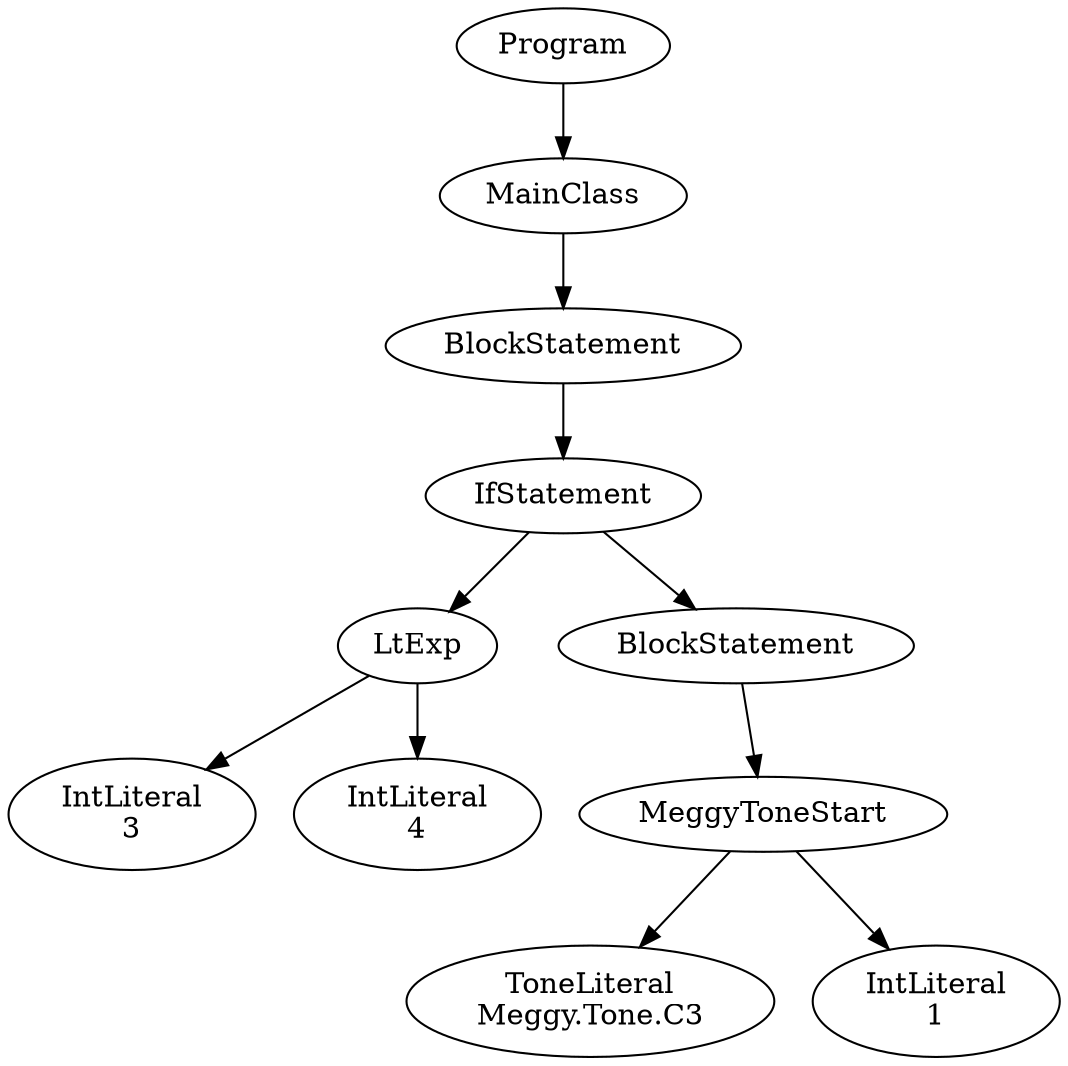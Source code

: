 digraph ASTGraph {
0 [ label="Program" ];
1 [ label="MainClass" ];
0 -> 1
2 [ label="BlockStatement" ];
1 -> 2
3 [ label="IfStatement" ];
2 -> 3
4 [ label="LtExp" ];
3 -> 4
5 [ label="IntLiteral\n3" ];
4 -> 5
6 [ label="IntLiteral\n4" ];
4 -> 6
7 [ label="BlockStatement" ];
3 -> 7
8 [ label="MeggyToneStart" ];
7 -> 8
9 [ label="ToneLiteral\nMeggy.Tone.C3" ];
8 -> 9
10 [ label="IntLiteral\n1" ];
8 -> 10
}
